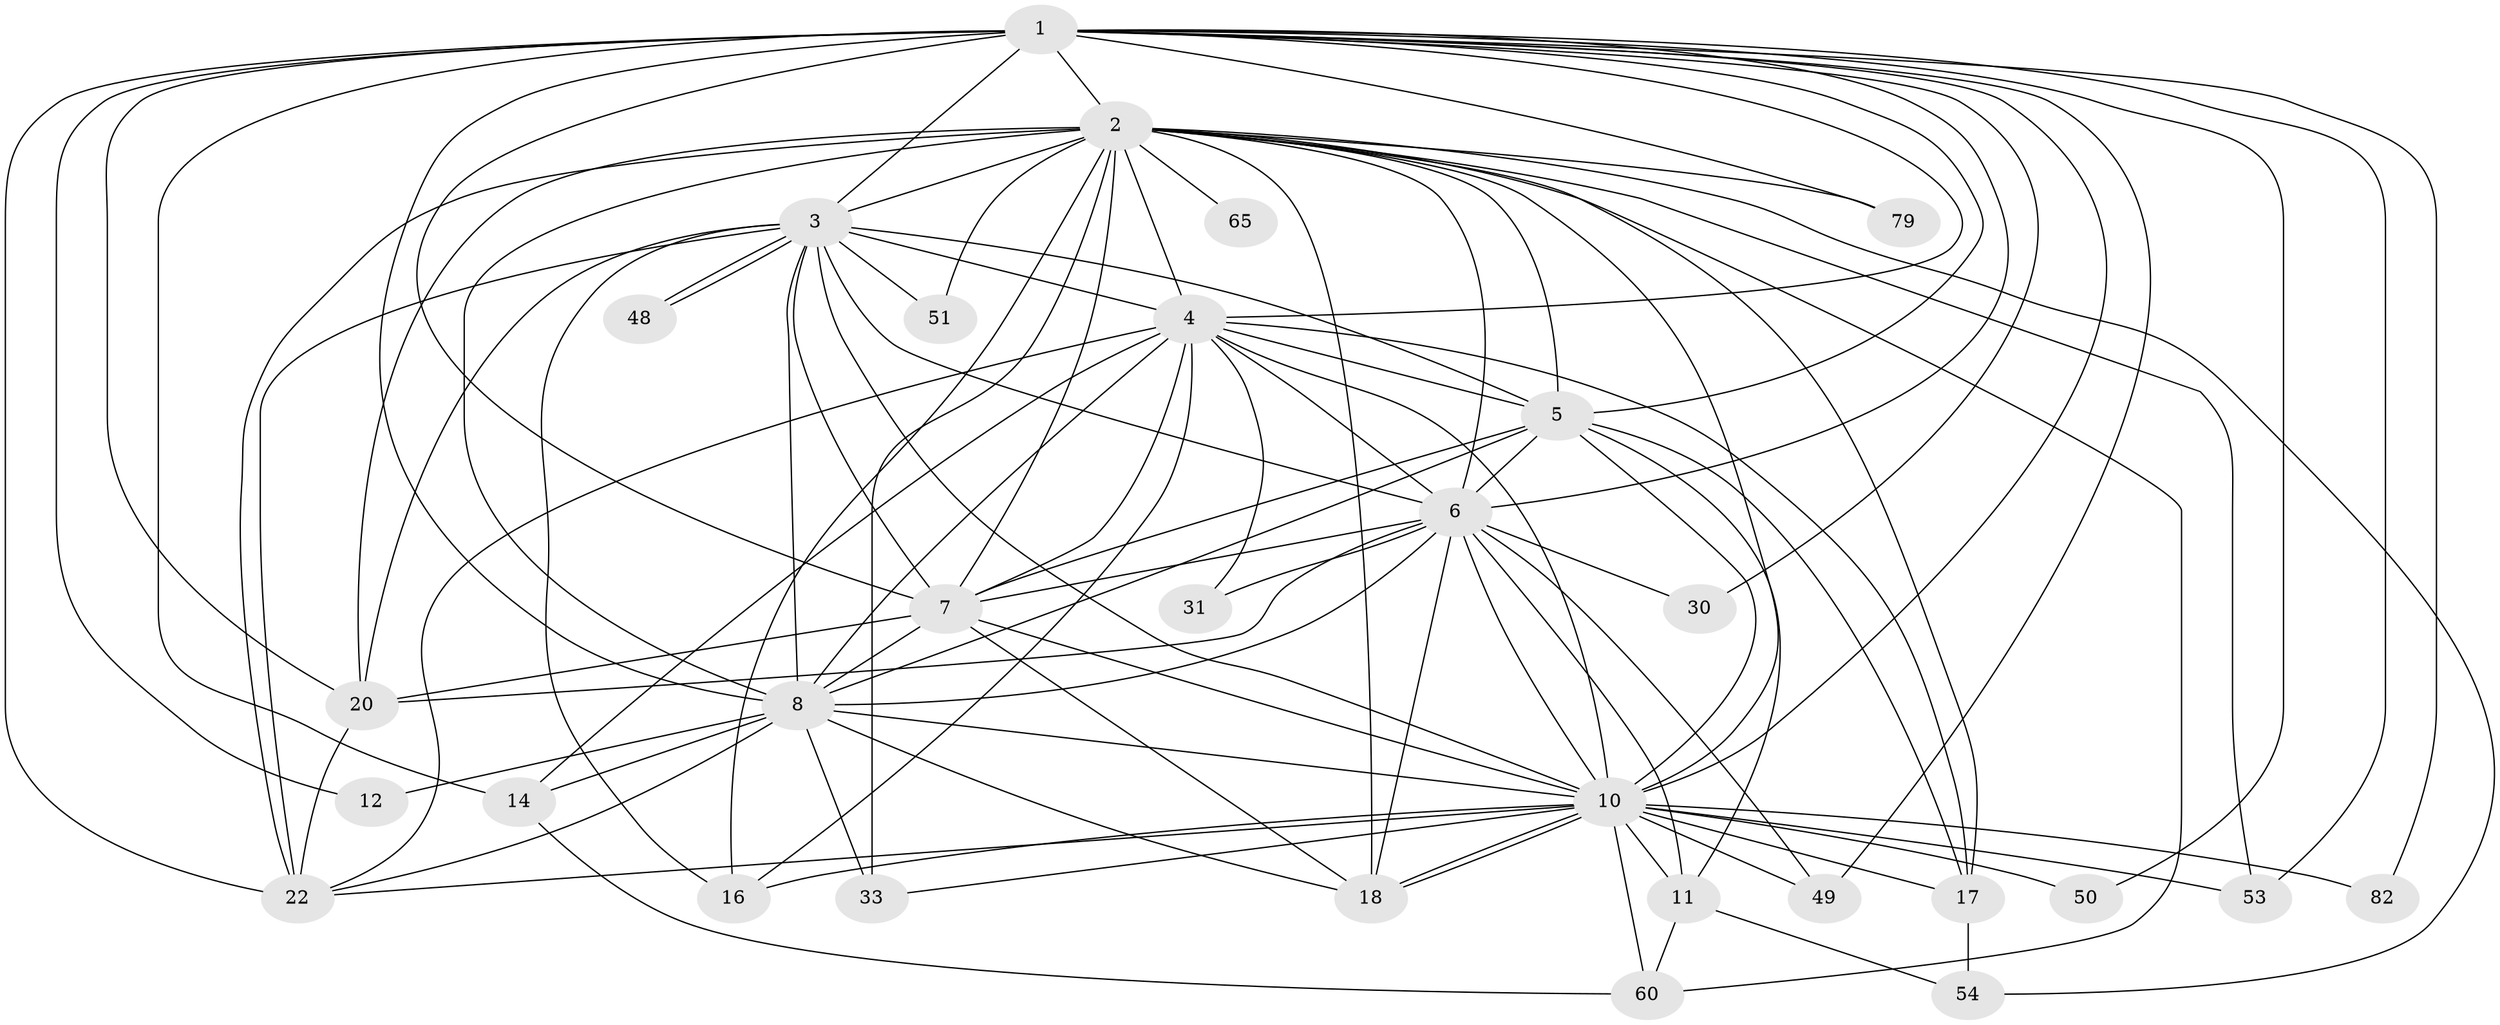 // original degree distribution, {24: 0.009708737864077669, 25: 0.009708737864077669, 22: 0.009708737864077669, 20: 0.009708737864077669, 13: 0.009708737864077669, 19: 0.009708737864077669, 17: 0.009708737864077669, 15: 0.009708737864077669, 18: 0.009708737864077669, 28: 0.009708737864077669, 5: 0.05825242718446602, 2: 0.5145631067961165, 4: 0.0970873786407767, 6: 0.02912621359223301, 3: 0.1941747572815534, 7: 0.009708737864077669}
// Generated by graph-tools (version 1.1) at 2025/17/03/04/25 18:17:26]
// undirected, 30 vertices, 101 edges
graph export_dot {
graph [start="1"]
  node [color=gray90,style=filled];
  1 [super="+13+70"];
  2 [super="+36+77+81+46+38+28+24+63+58+15+26+29"];
  3 [super="+62+89+86+57+25+80"];
  4;
  5 [super="+34"];
  6 [super="+67"];
  7 [super="+27+40"];
  8 [super="+64+84+9"];
  10;
  11;
  12;
  14;
  16 [super="+76"];
  17 [super="+42"];
  18 [super="+83+21"];
  20 [super="+92+23"];
  22 [super="+35"];
  30;
  31;
  33 [super="+71"];
  48;
  49 [super="+87"];
  50;
  51;
  53 [super="+55"];
  54;
  60 [super="+95"];
  65;
  79;
  82;
  1 -- 2 [weight=3];
  1 -- 3 [weight=5];
  1 -- 4;
  1 -- 5;
  1 -- 6;
  1 -- 7 [weight=2];
  1 -- 8 [weight=2];
  1 -- 10;
  1 -- 12;
  1 -- 20;
  1 -- 30;
  1 -- 50;
  1 -- 53;
  1 -- 79;
  1 -- 82;
  1 -- 22;
  1 -- 49;
  1 -- 14;
  2 -- 3 [weight=4];
  2 -- 4 [weight=4];
  2 -- 5 [weight=3];
  2 -- 6 [weight=2];
  2 -- 7 [weight=4];
  2 -- 8 [weight=7];
  2 -- 10 [weight=5];
  2 -- 33 [weight=2];
  2 -- 16;
  2 -- 65 [weight=2];
  2 -- 51;
  2 -- 17;
  2 -- 54;
  2 -- 20;
  2 -- 53;
  2 -- 79;
  2 -- 60;
  2 -- 18;
  2 -- 22;
  3 -- 4;
  3 -- 5;
  3 -- 6;
  3 -- 7 [weight=2];
  3 -- 8 [weight=4];
  3 -- 10;
  3 -- 16;
  3 -- 48;
  3 -- 48;
  3 -- 22;
  3 -- 51;
  3 -- 20 [weight=3];
  4 -- 5;
  4 -- 6;
  4 -- 7;
  4 -- 8 [weight=5];
  4 -- 10;
  4 -- 14;
  4 -- 16;
  4 -- 17;
  4 -- 22;
  4 -- 31;
  5 -- 6 [weight=2];
  5 -- 7;
  5 -- 8 [weight=3];
  5 -- 10;
  5 -- 17;
  5 -- 11;
  6 -- 7 [weight=2];
  6 -- 8 [weight=2];
  6 -- 10;
  6 -- 11;
  6 -- 30;
  6 -- 31;
  6 -- 49;
  6 -- 18;
  6 -- 20 [weight=2];
  7 -- 8 [weight=3];
  7 -- 10;
  7 -- 18;
  7 -- 20;
  8 -- 10 [weight=4];
  8 -- 14;
  8 -- 22;
  8 -- 33;
  8 -- 18;
  8 -- 12;
  10 -- 11;
  10 -- 18;
  10 -- 18;
  10 -- 33;
  10 -- 49;
  10 -- 50;
  10 -- 53 [weight=2];
  10 -- 60;
  10 -- 82;
  10 -- 22;
  10 -- 16;
  10 -- 17;
  11 -- 54;
  11 -- 60;
  14 -- 60;
  17 -- 54;
  20 -- 22;
}
